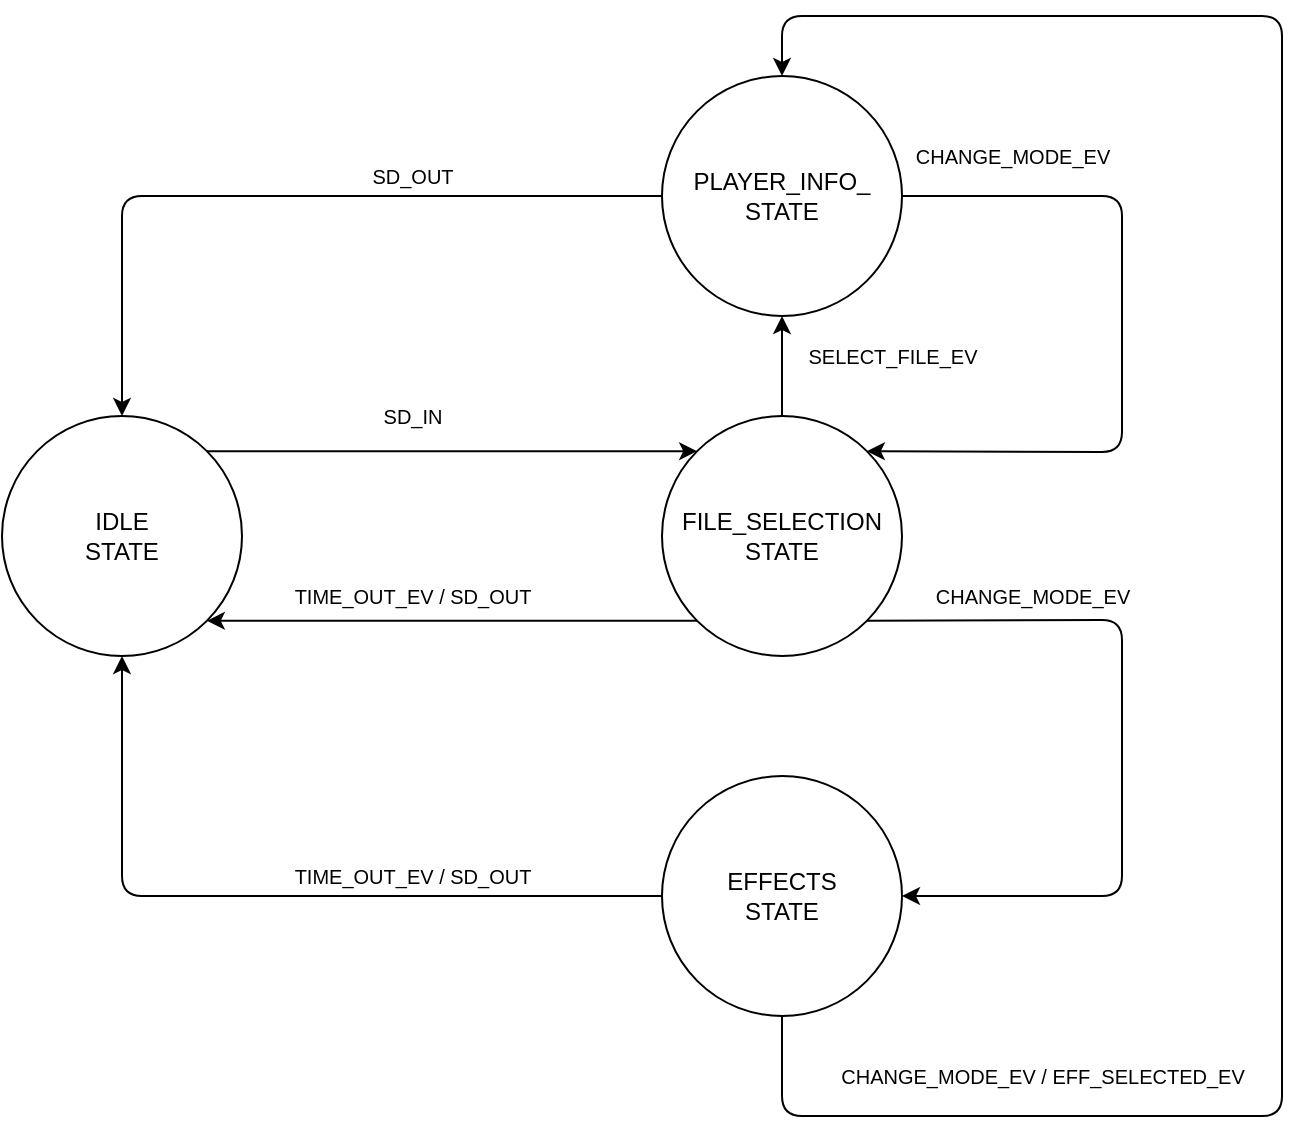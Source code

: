<mxfile version="14.2.4" type="device"><diagram id="RBM3qoAH42FWHj_SCzO7" name="Page-1"><mxGraphModel dx="1038" dy="1686" grid="1" gridSize="10" guides="1" tooltips="1" connect="1" arrows="1" fold="1" page="1" pageScale="1" pageWidth="827" pageHeight="1169" math="0" shadow="0"><root><mxCell id="0"/><mxCell id="1" parent="0"/><mxCell id="MxYD-QOX2l7u9WkuTnWC-1" value="IDLE&lt;br&gt;STATE" style="ellipse;whiteSpace=wrap;html=1;aspect=fixed;" vertex="1" parent="1"><mxGeometry x="40" y="-40" width="120" height="120" as="geometry"/></mxCell><mxCell id="MxYD-QOX2l7u9WkuTnWC-2" value="PLAYER_INFO_&lt;br&gt;STATE" style="ellipse;whiteSpace=wrap;html=1;aspect=fixed;" vertex="1" parent="1"><mxGeometry x="370" y="-210" width="120" height="120" as="geometry"/></mxCell><mxCell id="MxYD-QOX2l7u9WkuTnWC-3" value="FILE_SELECTION&lt;br&gt;STATE" style="ellipse;whiteSpace=wrap;html=1;aspect=fixed;" vertex="1" parent="1"><mxGeometry x="370" y="-40" width="120" height="120" as="geometry"/></mxCell><mxCell id="MxYD-QOX2l7u9WkuTnWC-4" value="EFFECTS&lt;br&gt;STATE" style="ellipse;whiteSpace=wrap;html=1;aspect=fixed;" vertex="1" parent="1"><mxGeometry x="370" y="140" width="120" height="120" as="geometry"/></mxCell><mxCell id="MxYD-QOX2l7u9WkuTnWC-5" value="" style="endArrow=classic;html=1;entryX=0.5;entryY=1;entryDx=0;entryDy=0;exitX=0;exitY=0.5;exitDx=0;exitDy=0;" edge="1" parent="1" source="MxYD-QOX2l7u9WkuTnWC-4" target="MxYD-QOX2l7u9WkuTnWC-1"><mxGeometry width="50" height="50" relative="1" as="geometry"><mxPoint x="370" y="200" as="sourcePoint"/><mxPoint x="420" y="140" as="targetPoint"/><Array as="points"><mxPoint x="100" y="200"/></Array></mxGeometry></mxCell><mxCell id="MxYD-QOX2l7u9WkuTnWC-6" value="&lt;span style=&quot;font-size: 10px&quot;&gt;TIME_OUT_EV / SD_OUT&lt;/span&gt;" style="text;html=1;align=center;verticalAlign=middle;resizable=0;points=[];autosize=1;" vertex="1" parent="1"><mxGeometry x="180" y="180" width="130" height="20" as="geometry"/></mxCell><mxCell id="MxYD-QOX2l7u9WkuTnWC-7" value="" style="endArrow=classic;html=1;exitX=0;exitY=1;exitDx=0;exitDy=0;entryX=1;entryY=1;entryDx=0;entryDy=0;" edge="1" parent="1" source="MxYD-QOX2l7u9WkuTnWC-3" target="MxYD-QOX2l7u9WkuTnWC-1"><mxGeometry width="50" height="50" relative="1" as="geometry"><mxPoint x="370" y="190" as="sourcePoint"/><mxPoint x="420" y="140" as="targetPoint"/></mxGeometry></mxCell><mxCell id="MxYD-QOX2l7u9WkuTnWC-8" value="&lt;span style=&quot;font-size: 10px&quot;&gt;TIME_OUT_EV / SD_OUT&lt;/span&gt;" style="text;html=1;align=center;verticalAlign=middle;resizable=0;points=[];autosize=1;" vertex="1" parent="1"><mxGeometry x="180" y="40" width="130" height="20" as="geometry"/></mxCell><mxCell id="MxYD-QOX2l7u9WkuTnWC-9" value="" style="endArrow=classic;html=1;exitX=0;exitY=0.5;exitDx=0;exitDy=0;entryX=0.5;entryY=0;entryDx=0;entryDy=0;" edge="1" parent="1" source="MxYD-QOX2l7u9WkuTnWC-2" target="MxYD-QOX2l7u9WkuTnWC-1"><mxGeometry width="50" height="50" relative="1" as="geometry"><mxPoint x="370" y="190" as="sourcePoint"/><mxPoint x="420" y="140" as="targetPoint"/><Array as="points"><mxPoint x="100" y="-150"/></Array></mxGeometry></mxCell><mxCell id="MxYD-QOX2l7u9WkuTnWC-10" value="&lt;span style=&quot;font-size: 10px&quot;&gt;SD_OUT&lt;/span&gt;" style="text;html=1;align=center;verticalAlign=middle;resizable=0;points=[];autosize=1;" vertex="1" parent="1"><mxGeometry x="215" y="-170" width="60" height="20" as="geometry"/></mxCell><mxCell id="MxYD-QOX2l7u9WkuTnWC-11" value="" style="endArrow=classic;html=1;exitX=1;exitY=0.5;exitDx=0;exitDy=0;entryX=1;entryY=0;entryDx=0;entryDy=0;" edge="1" parent="1" source="MxYD-QOX2l7u9WkuTnWC-2" target="MxYD-QOX2l7u9WkuTnWC-3"><mxGeometry width="50" height="50" relative="1" as="geometry"><mxPoint x="370" y="190" as="sourcePoint"/><mxPoint x="420" y="140" as="targetPoint"/><Array as="points"><mxPoint x="600" y="-150"/><mxPoint x="600" y="-70"/><mxPoint x="600" y="-22"/></Array></mxGeometry></mxCell><mxCell id="MxYD-QOX2l7u9WkuTnWC-12" value="&lt;span style=&quot;font-size: 10px&quot;&gt;CHANGE_MODE_EV&lt;/span&gt;" style="text;html=1;align=center;verticalAlign=middle;resizable=0;points=[];autosize=1;" vertex="1" parent="1"><mxGeometry x="490" y="-180" width="110" height="20" as="geometry"/></mxCell><mxCell id="MxYD-QOX2l7u9WkuTnWC-13" value="" style="endArrow=classic;html=1;entryX=1;entryY=0.5;entryDx=0;entryDy=0;exitX=1;exitY=1;exitDx=0;exitDy=0;" edge="1" parent="1" source="MxYD-QOX2l7u9WkuTnWC-3" target="MxYD-QOX2l7u9WkuTnWC-4"><mxGeometry width="50" height="50" relative="1" as="geometry"><mxPoint x="500" y="60" as="sourcePoint"/><mxPoint x="420" y="140" as="targetPoint"/><Array as="points"><mxPoint x="600" y="62"/><mxPoint x="600" y="200"/></Array></mxGeometry></mxCell><mxCell id="MxYD-QOX2l7u9WkuTnWC-14" value="&lt;span style=&quot;font-size: 10px&quot;&gt;CHANGE_MODE_EV&lt;/span&gt;" style="text;html=1;align=center;verticalAlign=middle;resizable=0;points=[];autosize=1;" vertex="1" parent="1"><mxGeometry x="500" y="40" width="110" height="20" as="geometry"/></mxCell><mxCell id="MxYD-QOX2l7u9WkuTnWC-15" value="" style="endArrow=classic;html=1;exitX=0.5;exitY=1;exitDx=0;exitDy=0;entryX=0.5;entryY=0;entryDx=0;entryDy=0;" edge="1" parent="1" source="MxYD-QOX2l7u9WkuTnWC-4" target="MxYD-QOX2l7u9WkuTnWC-2"><mxGeometry width="50" height="50" relative="1" as="geometry"><mxPoint x="370" y="190" as="sourcePoint"/><mxPoint x="420" y="140" as="targetPoint"/><Array as="points"><mxPoint x="430" y="310"/><mxPoint x="680" y="310"/><mxPoint x="680" y="-240"/><mxPoint x="430" y="-240"/></Array></mxGeometry></mxCell><mxCell id="MxYD-QOX2l7u9WkuTnWC-16" value="&lt;span style=&quot;font-size: 10px&quot;&gt;CHANGE_MODE_EV / EFF_SELECTED_EV&lt;/span&gt;" style="text;html=1;align=center;verticalAlign=middle;resizable=0;points=[];autosize=1;" vertex="1" parent="1"><mxGeometry x="450" y="280" width="220" height="20" as="geometry"/></mxCell><mxCell id="MxYD-QOX2l7u9WkuTnWC-17" value="" style="endArrow=classic;html=1;exitX=1;exitY=0;exitDx=0;exitDy=0;entryX=0;entryY=0;entryDx=0;entryDy=0;" edge="1" parent="1" source="MxYD-QOX2l7u9WkuTnWC-1" target="MxYD-QOX2l7u9WkuTnWC-3"><mxGeometry width="50" height="50" relative="1" as="geometry"><mxPoint x="410" y="100" as="sourcePoint"/><mxPoint x="460" y="50" as="targetPoint"/></mxGeometry></mxCell><mxCell id="MxYD-QOX2l7u9WkuTnWC-18" value="&lt;span style=&quot;font-size: 10px&quot;&gt;SD_IN&lt;/span&gt;" style="text;html=1;align=center;verticalAlign=middle;resizable=0;points=[];autosize=1;" vertex="1" parent="1"><mxGeometry x="220" y="-50" width="50" height="20" as="geometry"/></mxCell><mxCell id="MxYD-QOX2l7u9WkuTnWC-19" value="" style="endArrow=classic;html=1;exitX=0.5;exitY=0;exitDx=0;exitDy=0;entryX=0.5;entryY=1;entryDx=0;entryDy=0;" edge="1" parent="1" source="MxYD-QOX2l7u9WkuTnWC-3" target="MxYD-QOX2l7u9WkuTnWC-2"><mxGeometry width="50" height="50" relative="1" as="geometry"><mxPoint x="410" y="100" as="sourcePoint"/><mxPoint x="460" y="50" as="targetPoint"/></mxGeometry></mxCell><mxCell id="MxYD-QOX2l7u9WkuTnWC-20" value="&lt;span style=&quot;font-size: 10px&quot;&gt;SELECT_FILE_EV&lt;/span&gt;" style="text;html=1;align=center;verticalAlign=middle;resizable=0;points=[];autosize=1;" vertex="1" parent="1"><mxGeometry x="435" y="-80" width="100" height="20" as="geometry"/></mxCell></root></mxGraphModel></diagram></mxfile>